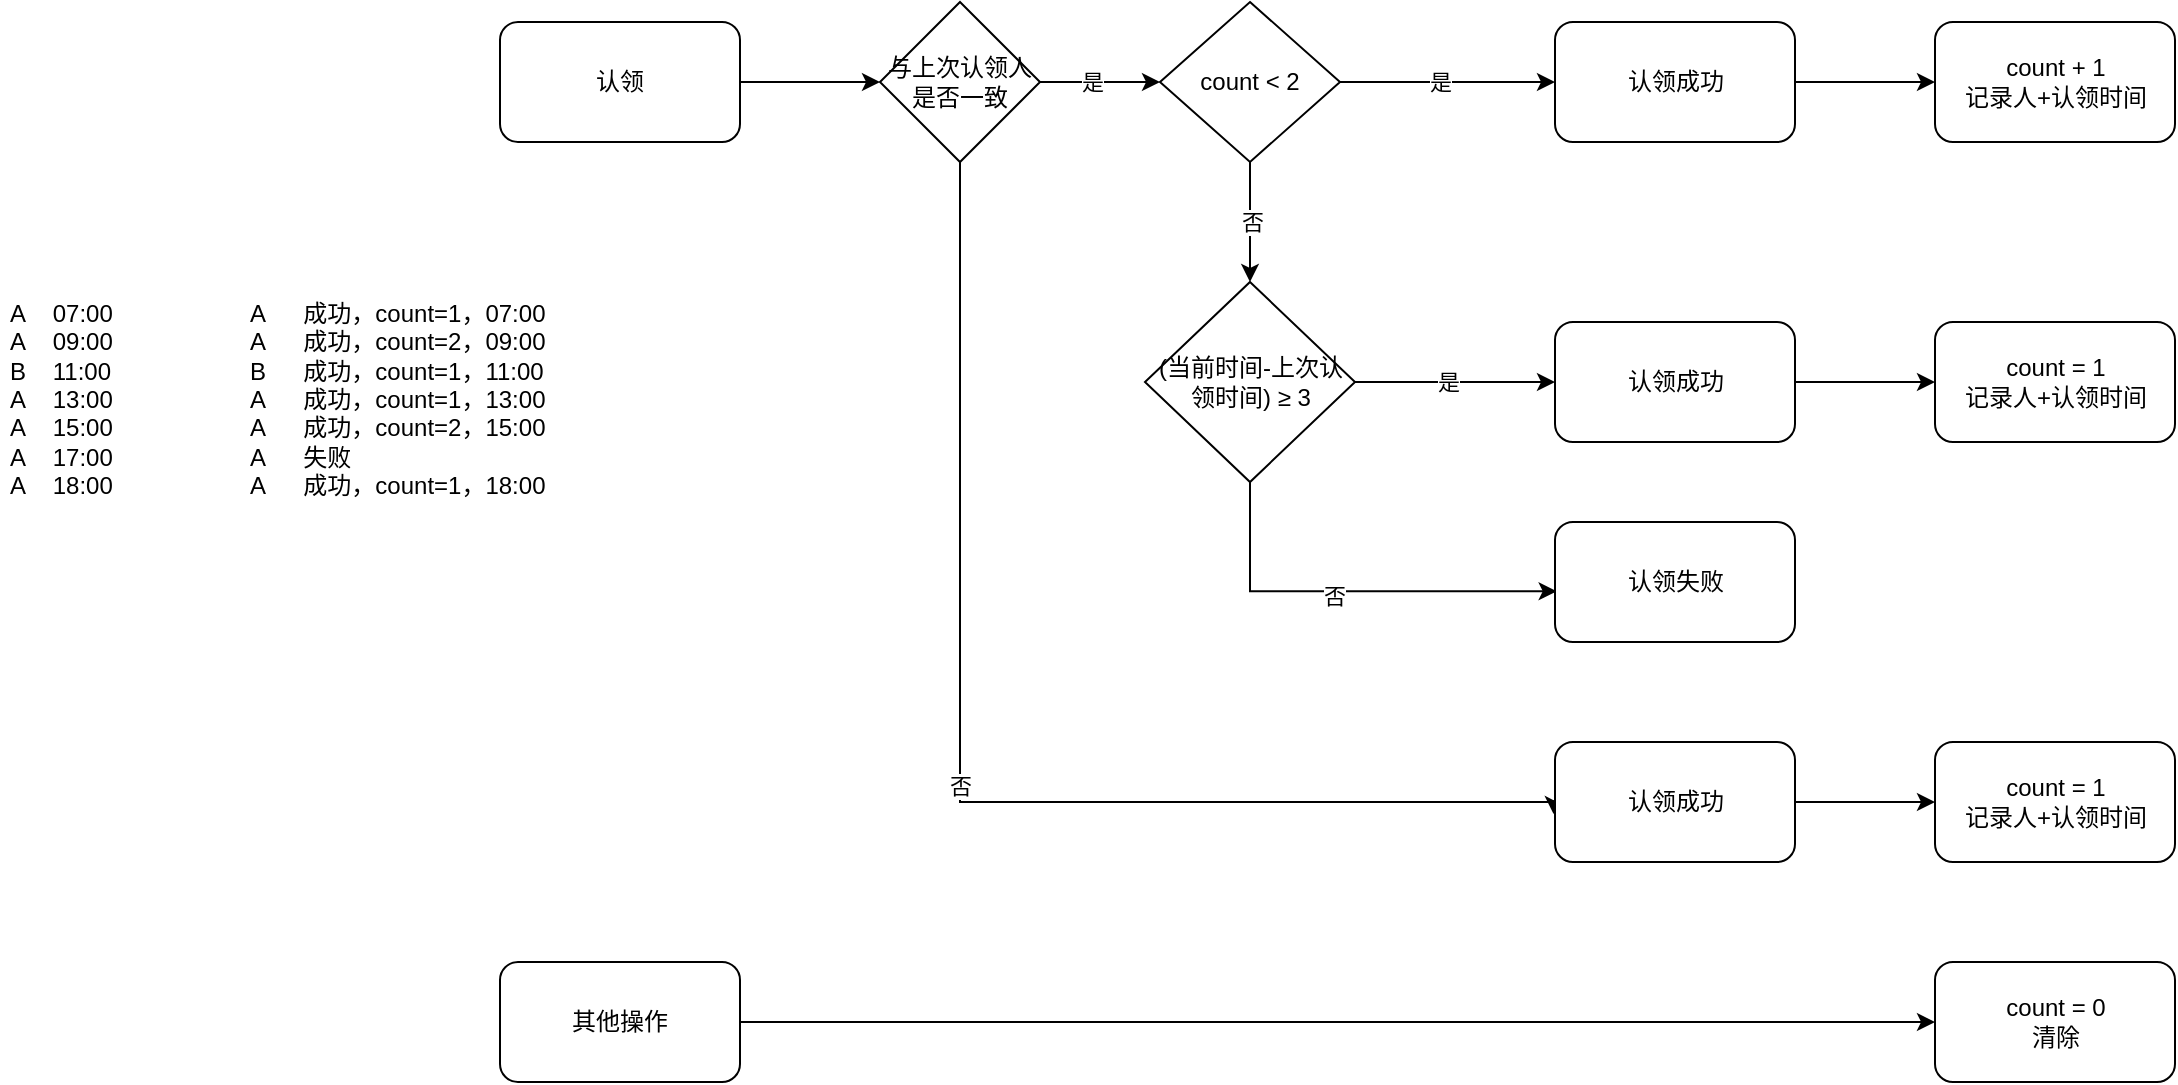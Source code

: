 <mxfile version="21.6.2" type="github">
  <diagram name="第 1 页" id="qfbuZ7S0gQxop9fpCmDY">
    <mxGraphModel dx="2392" dy="962" grid="1" gridSize="10" guides="1" tooltips="1" connect="1" arrows="1" fold="1" page="1" pageScale="1" pageWidth="827" pageHeight="1169" math="0" shadow="0">
      <root>
        <mxCell id="0" />
        <mxCell id="1" parent="0" />
        <mxCell id="sJMNk4_9vb0r3rnGWu_t-3" style="edgeStyle=orthogonalEdgeStyle;rounded=0;orthogonalLoop=1;jettySize=auto;html=1;entryX=0;entryY=0.5;entryDx=0;entryDy=0;" parent="1" source="sJMNk4_9vb0r3rnGWu_t-2" target="sJMNk4_9vb0r3rnGWu_t-22" edge="1">
          <mxGeometry relative="1" as="geometry">
            <mxPoint x="260" y="240" as="targetPoint" />
          </mxGeometry>
        </mxCell>
        <mxCell id="sJMNk4_9vb0r3rnGWu_t-2" value="认领" style="rounded=1;whiteSpace=wrap;html=1;" parent="1" vertex="1">
          <mxGeometry x="-70" y="210" width="120" height="60" as="geometry" />
        </mxCell>
        <mxCell id="sJMNk4_9vb0r3rnGWu_t-5" style="edgeStyle=orthogonalEdgeStyle;rounded=0;orthogonalLoop=1;jettySize=auto;html=1;entryX=0;entryY=0.5;entryDx=0;entryDy=0;" parent="1" source="sJMNk4_9vb0r3rnGWu_t-4" target="sJMNk4_9vb0r3rnGWu_t-10" edge="1">
          <mxGeometry relative="1" as="geometry">
            <mxPoint x="450" y="240" as="targetPoint" />
          </mxGeometry>
        </mxCell>
        <mxCell id="sJMNk4_9vb0r3rnGWu_t-14" value="是" style="edgeLabel;html=1;align=center;verticalAlign=middle;resizable=0;points=[];" parent="sJMNk4_9vb0r3rnGWu_t-5" vertex="1" connectable="0">
          <mxGeometry x="-0.076" relative="1" as="geometry">
            <mxPoint as="offset" />
          </mxGeometry>
        </mxCell>
        <mxCell id="sJMNk4_9vb0r3rnGWu_t-13" value="否" style="edgeStyle=orthogonalEdgeStyle;rounded=0;orthogonalLoop=1;jettySize=auto;html=1;" parent="1" source="sJMNk4_9vb0r3rnGWu_t-4" edge="1">
          <mxGeometry relative="1" as="geometry">
            <mxPoint x="305" y="340" as="targetPoint" />
          </mxGeometry>
        </mxCell>
        <mxCell id="sJMNk4_9vb0r3rnGWu_t-4" value="count &amp;lt; 2" style="rhombus;whiteSpace=wrap;html=1;" parent="1" vertex="1">
          <mxGeometry x="260" y="200" width="90" height="80" as="geometry" />
        </mxCell>
        <mxCell id="sJMNk4_9vb0r3rnGWu_t-11" style="edgeStyle=orthogonalEdgeStyle;rounded=0;orthogonalLoop=1;jettySize=auto;html=1;" parent="1" source="sJMNk4_9vb0r3rnGWu_t-10" edge="1">
          <mxGeometry relative="1" as="geometry">
            <mxPoint x="647.5" y="240" as="targetPoint" />
          </mxGeometry>
        </mxCell>
        <mxCell id="sJMNk4_9vb0r3rnGWu_t-10" value="认领成功" style="rounded=1;whiteSpace=wrap;html=1;" parent="1" vertex="1">
          <mxGeometry x="457.5" y="210" width="120" height="60" as="geometry" />
        </mxCell>
        <mxCell id="sJMNk4_9vb0r3rnGWu_t-12" value="count + 1&lt;br&gt;记录人+认领时间" style="rounded=1;whiteSpace=wrap;html=1;" parent="1" vertex="1">
          <mxGeometry x="647.5" y="210" width="120" height="60" as="geometry" />
        </mxCell>
        <mxCell id="sJMNk4_9vb0r3rnGWu_t-32" style="edgeStyle=orthogonalEdgeStyle;rounded=0;orthogonalLoop=1;jettySize=auto;html=1;entryX=0.007;entryY=0.577;entryDx=0;entryDy=0;entryPerimeter=0;" parent="1" source="sJMNk4_9vb0r3rnGWu_t-16" target="sJMNk4_9vb0r3rnGWu_t-33" edge="1">
          <mxGeometry relative="1" as="geometry">
            <mxPoint x="305" y="510" as="targetPoint" />
            <Array as="points">
              <mxPoint x="305" y="495" />
            </Array>
          </mxGeometry>
        </mxCell>
        <mxCell id="sJMNk4_9vb0r3rnGWu_t-34" value="否" style="edgeLabel;html=1;align=center;verticalAlign=middle;resizable=0;points=[];" parent="sJMNk4_9vb0r3rnGWu_t-32" vertex="1" connectable="0">
          <mxGeometry x="-0.072" y="-2" relative="1" as="geometry">
            <mxPoint as="offset" />
          </mxGeometry>
        </mxCell>
        <mxCell id="sJMNk4_9vb0r3rnGWu_t-16" value="(当前时间-上次认领时间) ≥ 3" style="rhombus;whiteSpace=wrap;html=1;" parent="1" vertex="1">
          <mxGeometry x="252.5" y="340" width="105" height="100" as="geometry" />
        </mxCell>
        <mxCell id="sJMNk4_9vb0r3rnGWu_t-17" style="edgeStyle=orthogonalEdgeStyle;rounded=0;orthogonalLoop=1;jettySize=auto;html=1;" parent="1" edge="1">
          <mxGeometry relative="1" as="geometry">
            <mxPoint x="457.5" y="390" as="targetPoint" />
            <mxPoint x="357.5" y="390" as="sourcePoint" />
          </mxGeometry>
        </mxCell>
        <mxCell id="sJMNk4_9vb0r3rnGWu_t-18" value="是" style="edgeLabel;html=1;align=center;verticalAlign=middle;resizable=0;points=[];" parent="sJMNk4_9vb0r3rnGWu_t-17" vertex="1" connectable="0">
          <mxGeometry x="-0.076" relative="1" as="geometry">
            <mxPoint as="offset" />
          </mxGeometry>
        </mxCell>
        <mxCell id="sJMNk4_9vb0r3rnGWu_t-19" style="edgeStyle=orthogonalEdgeStyle;rounded=0;orthogonalLoop=1;jettySize=auto;html=1;" parent="1" source="sJMNk4_9vb0r3rnGWu_t-20" edge="1">
          <mxGeometry relative="1" as="geometry">
            <mxPoint x="647.5" y="390" as="targetPoint" />
          </mxGeometry>
        </mxCell>
        <mxCell id="sJMNk4_9vb0r3rnGWu_t-20" value="认领成功" style="rounded=1;whiteSpace=wrap;html=1;" parent="1" vertex="1">
          <mxGeometry x="457.5" y="360" width="120" height="60" as="geometry" />
        </mxCell>
        <mxCell id="sJMNk4_9vb0r3rnGWu_t-21" value="count = 1&lt;br&gt;记录人+认领时间" style="rounded=1;whiteSpace=wrap;html=1;" parent="1" vertex="1">
          <mxGeometry x="647.5" y="360" width="120" height="60" as="geometry" />
        </mxCell>
        <mxCell id="sJMNk4_9vb0r3rnGWu_t-23" style="edgeStyle=orthogonalEdgeStyle;rounded=0;orthogonalLoop=1;jettySize=auto;html=1;entryX=0;entryY=0.5;entryDx=0;entryDy=0;" parent="1" source="sJMNk4_9vb0r3rnGWu_t-22" target="sJMNk4_9vb0r3rnGWu_t-4" edge="1">
          <mxGeometry relative="1" as="geometry" />
        </mxCell>
        <mxCell id="sJMNk4_9vb0r3rnGWu_t-24" value="是" style="edgeLabel;html=1;align=center;verticalAlign=middle;resizable=0;points=[];" parent="sJMNk4_9vb0r3rnGWu_t-23" vertex="1" connectable="0">
          <mxGeometry x="-0.143" relative="1" as="geometry">
            <mxPoint as="offset" />
          </mxGeometry>
        </mxCell>
        <mxCell id="sJMNk4_9vb0r3rnGWu_t-28" value="否" style="edgeStyle=orthogonalEdgeStyle;rounded=0;orthogonalLoop=1;jettySize=auto;html=1;entryX=-0.006;entryY=0.601;entryDx=0;entryDy=0;entryPerimeter=0;" parent="1" source="sJMNk4_9vb0r3rnGWu_t-22" target="sJMNk4_9vb0r3rnGWu_t-26" edge="1">
          <mxGeometry relative="1" as="geometry">
            <Array as="points">
              <mxPoint x="160" y="600" />
              <mxPoint x="457" y="600" />
            </Array>
          </mxGeometry>
        </mxCell>
        <mxCell id="sJMNk4_9vb0r3rnGWu_t-22" value="与上次认领人是否一致" style="rhombus;whiteSpace=wrap;html=1;" parent="1" vertex="1">
          <mxGeometry x="120" y="200" width="80" height="80" as="geometry" />
        </mxCell>
        <mxCell id="sJMNk4_9vb0r3rnGWu_t-25" style="edgeStyle=orthogonalEdgeStyle;rounded=0;orthogonalLoop=1;jettySize=auto;html=1;" parent="1" source="sJMNk4_9vb0r3rnGWu_t-26" edge="1">
          <mxGeometry relative="1" as="geometry">
            <mxPoint x="647.5" y="600" as="targetPoint" />
          </mxGeometry>
        </mxCell>
        <mxCell id="sJMNk4_9vb0r3rnGWu_t-26" value="认领成功" style="rounded=1;whiteSpace=wrap;html=1;" parent="1" vertex="1">
          <mxGeometry x="457.5" y="570" width="120" height="60" as="geometry" />
        </mxCell>
        <mxCell id="sJMNk4_9vb0r3rnGWu_t-27" value="count = 1&lt;br&gt;记录人+认领时间" style="rounded=1;whiteSpace=wrap;html=1;" parent="1" vertex="1">
          <mxGeometry x="647.5" y="570" width="120" height="60" as="geometry" />
        </mxCell>
        <mxCell id="sJMNk4_9vb0r3rnGWu_t-31" style="edgeStyle=orthogonalEdgeStyle;rounded=0;orthogonalLoop=1;jettySize=auto;html=1;entryX=0;entryY=0.5;entryDx=0;entryDy=0;" parent="1" source="sJMNk4_9vb0r3rnGWu_t-29" target="sJMNk4_9vb0r3rnGWu_t-30" edge="1">
          <mxGeometry relative="1" as="geometry">
            <mxPoint x="630" y="750" as="targetPoint" />
          </mxGeometry>
        </mxCell>
        <mxCell id="sJMNk4_9vb0r3rnGWu_t-29" value="其他操作" style="rounded=1;whiteSpace=wrap;html=1;" parent="1" vertex="1">
          <mxGeometry x="-70" y="680" width="120" height="60" as="geometry" />
        </mxCell>
        <mxCell id="sJMNk4_9vb0r3rnGWu_t-30" value="count = 0&lt;br&gt;清除" style="rounded=1;whiteSpace=wrap;html=1;" parent="1" vertex="1">
          <mxGeometry x="647.5" y="680" width="120" height="60" as="geometry" />
        </mxCell>
        <mxCell id="sJMNk4_9vb0r3rnGWu_t-33" value="认领失败" style="rounded=1;whiteSpace=wrap;html=1;" parent="1" vertex="1">
          <mxGeometry x="457.5" y="460" width="120" height="60" as="geometry" />
        </mxCell>
        <mxCell id="sJMNk4_9vb0r3rnGWu_t-38" value="&lt;br&gt;&lt;br&gt;A&lt;span style=&quot;border-color: var(--border-color); text-align: center;&quot;&gt;&lt;span style=&quot;white-space: pre;&quot;&gt;&amp;nbsp;&amp;nbsp;&amp;nbsp;&amp;nbsp;&lt;/span&gt;&lt;/span&gt;&lt;span style=&quot;text-align: center;&quot;&gt;07:00&lt;/span&gt;&lt;br style=&quot;border-color: var(--border-color); text-align: center;&quot;&gt;&lt;span style=&quot;text-align: center;&quot;&gt;A&lt;/span&gt;&lt;span style=&quot;border-color: var(--border-color); text-align: center;&quot;&gt;&lt;span style=&quot;white-space: pre;&quot;&gt;&amp;nbsp;&amp;nbsp;&amp;nbsp;&amp;nbsp;&lt;/span&gt;&lt;/span&gt;&lt;span style=&quot;text-align: center;&quot;&gt;09:00&lt;/span&gt;&lt;br style=&quot;border-color: var(--border-color); text-align: center;&quot;&gt;&lt;span style=&quot;text-align: center;&quot;&gt;B&lt;/span&gt;&lt;span style=&quot;border-color: var(--border-color); text-align: center;&quot;&gt;&lt;span style=&quot;white-space: pre;&quot;&gt;&amp;nbsp;&amp;nbsp;&amp;nbsp;&amp;nbsp;&lt;/span&gt;&lt;/span&gt;&lt;span style=&quot;text-align: center;&quot;&gt;11:00&lt;/span&gt;&lt;br style=&quot;border-color: var(--border-color); text-align: center;&quot;&gt;&lt;span style=&quot;text-align: center;&quot;&gt;A&lt;/span&gt;&lt;span style=&quot;border-color: var(--border-color); text-align: center;&quot;&gt;&lt;span style=&quot;white-space: pre;&quot;&gt;&amp;nbsp;&amp;nbsp;&amp;nbsp;&amp;nbsp;&lt;/span&gt;&lt;/span&gt;&lt;span style=&quot;text-align: center;&quot;&gt;13:00&lt;/span&gt;&lt;br style=&quot;border-color: var(--border-color); text-align: center;&quot;&gt;&lt;span style=&quot;text-align: center;&quot;&gt;A&lt;/span&gt;&lt;span style=&quot;border-color: var(--border-color); text-align: center;&quot;&gt;&lt;span style=&quot;white-space: pre;&quot;&gt;&amp;nbsp;&amp;nbsp;&amp;nbsp;&amp;nbsp;&lt;/span&gt;&lt;/span&gt;&lt;span style=&quot;text-align: center;&quot;&gt;15:00&lt;/span&gt;&lt;br style=&quot;border-color: var(--border-color); text-align: center;&quot;&gt;&lt;span style=&quot;text-align: center;&quot;&gt;A&lt;/span&gt;&lt;span style=&quot;border-color: var(--border-color); text-align: center;&quot;&gt;&lt;span style=&quot;white-space: pre;&quot;&gt;&amp;nbsp;&amp;nbsp;&amp;nbsp;&amp;nbsp;&lt;/span&gt;&lt;/span&gt;&lt;span style=&quot;text-align: center;&quot;&gt;17:00&lt;/span&gt;&lt;br style=&quot;border-color: var(--border-color); text-align: center;&quot;&gt;&lt;span style=&quot;text-align: center;&quot;&gt;A&lt;/span&gt;&lt;span style=&quot;border-color: var(--border-color); text-align: center;&quot;&gt;&lt;span style=&quot;white-space: pre;&quot;&gt;&amp;nbsp;&amp;nbsp;&amp;nbsp;&amp;nbsp;&lt;/span&gt;&lt;/span&gt;&lt;span style=&quot;text-align: center;&quot;&gt;18:00&lt;/span&gt;" style="text;html=1;strokeColor=none;fillColor=none;spacing=5;spacingTop=-20;whiteSpace=wrap;overflow=hidden;rounded=0;" parent="1" vertex="1">
          <mxGeometry x="-320" y="330" width="80" height="120" as="geometry" />
        </mxCell>
        <mxCell id="sJMNk4_9vb0r3rnGWu_t-41" value="&lt;br&gt;&lt;br&gt;&lt;blockquote style=&quot;border: none; text-align: center; margin: 0px 0px 0px 40px; padding: 0px;&quot;&gt;&lt;/blockquote&gt;A&lt;span style=&quot;white-space: pre;&quot;&gt;&#x9;&lt;/span&gt;成功，count=1，07:00&lt;br&gt;A&lt;span style=&quot;white-space: pre;&quot;&gt;&#x9;&lt;/span&gt;成功，count=2，09:00&lt;br&gt;B&lt;span style=&quot;white-space: pre;&quot;&gt;&#x9;&lt;/span&gt;成功，count=1，11:00&lt;br&gt;A&lt;span style=&quot;white-space: pre;&quot;&gt;&#x9;&lt;/span&gt;成功，count=1，13:00&lt;br&gt;A&lt;span style=&quot;white-space: pre;&quot;&gt;&#x9;&lt;/span&gt;成功，count=2，15:00&lt;br&gt;A&lt;span style=&quot;white-space: pre;&quot;&gt;&#x9;&lt;/span&gt;失败&lt;br&gt;A&lt;span style=&quot;white-space: pre;&quot;&gt;&#x9;&lt;/span&gt;成功，count=1，18:00" style="text;html=1;strokeColor=none;fillColor=none;spacing=5;spacingTop=-20;whiteSpace=wrap;overflow=hidden;rounded=0;" parent="1" vertex="1">
          <mxGeometry x="-200" y="330" width="190" height="120" as="geometry" />
        </mxCell>
      </root>
    </mxGraphModel>
  </diagram>
</mxfile>
